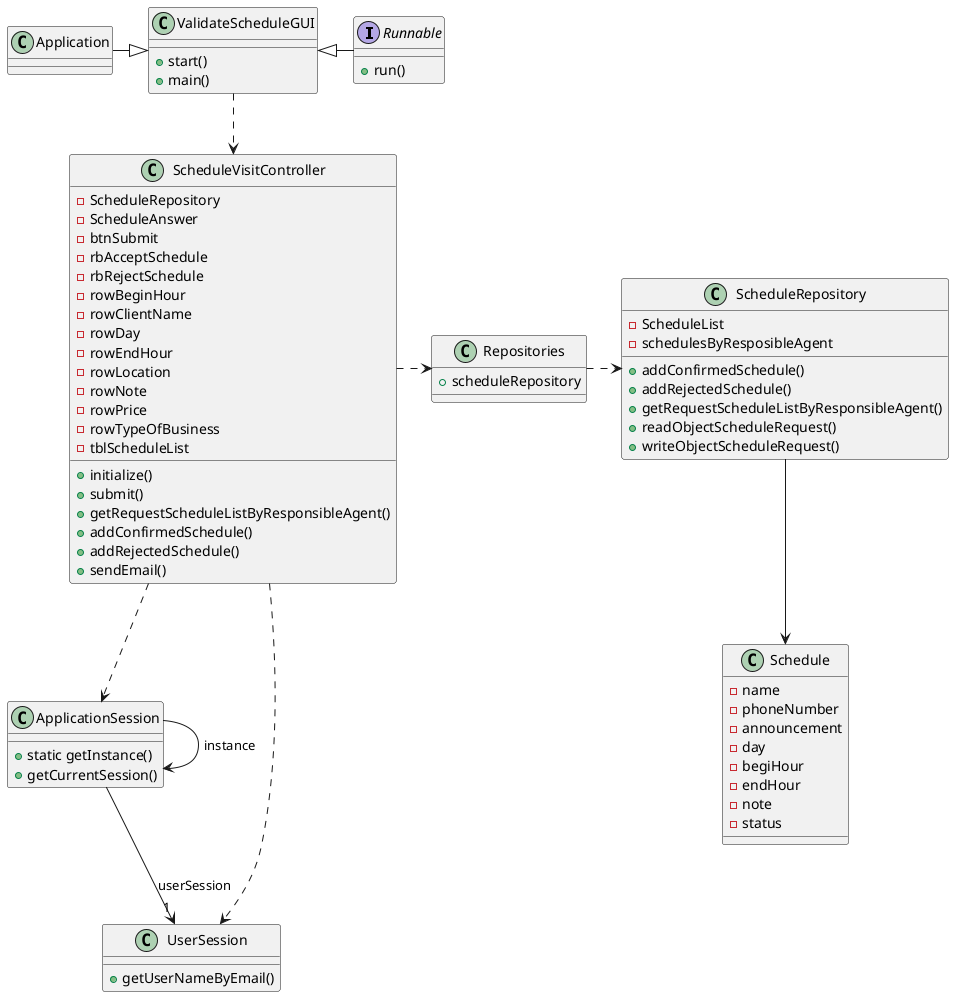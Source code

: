 @startuml

interface Runnable {
    + run()
}

class ValidateScheduleGUI {
    + start()
    + main()
}


class ScheduleVisitController {

    - ScheduleRepository
    - ScheduleAnswer
    - btnSubmit
    - rbAcceptSchedule
    - rbRejectSchedule
    - rowBeginHour
    - rowClientName
    - rowDay
    - rowEndHour
    - rowLocation
    - rowNote
    - rowPrice
    - rowTypeOfBusiness
    - tblScheduleList
    + initialize()
    + submit()
    + getRequestScheduleListByResponsibleAgent()
    + addConfirmedSchedule()
    + addRejectedSchedule()
    + sendEmail()
}

class ApplicationSession
{
    + static getInstance()
    + getCurrentSession()
}

class UserSession
{
    + getUserNameByEmail()
}
class Schedule {

    - name
    - phoneNumber
    - announcement
    - day
    - begiHour
    - endHour
    - note
    - status
}
class Repositories {

    + scheduleRepository
}
class ScheduleRepository {

    - ScheduleList
    - schedulesByResposibleAgent
    + addConfirmedSchedule()
    + addRejectedSchedule()
    + getRequestScheduleListByResponsibleAgent()
    + readObjectScheduleRequest()
    + writeObjectScheduleRequest()

}


Runnable -left-|> ValidateScheduleGUI
Application -right-|> ValidateScheduleGUI
ApplicationSession -> ApplicationSession : instance
ApplicationSession --> "1" UserSession : userSession
ScheduleVisitController ..> ApplicationSession
ScheduleVisitController ..> UserSession

ValidateScheduleGUI ..> ScheduleVisitController
ScheduleVisitController .right.> Repositories
Repositories .right.> ScheduleRepository

ScheduleRepository --> Schedule

@enduml
